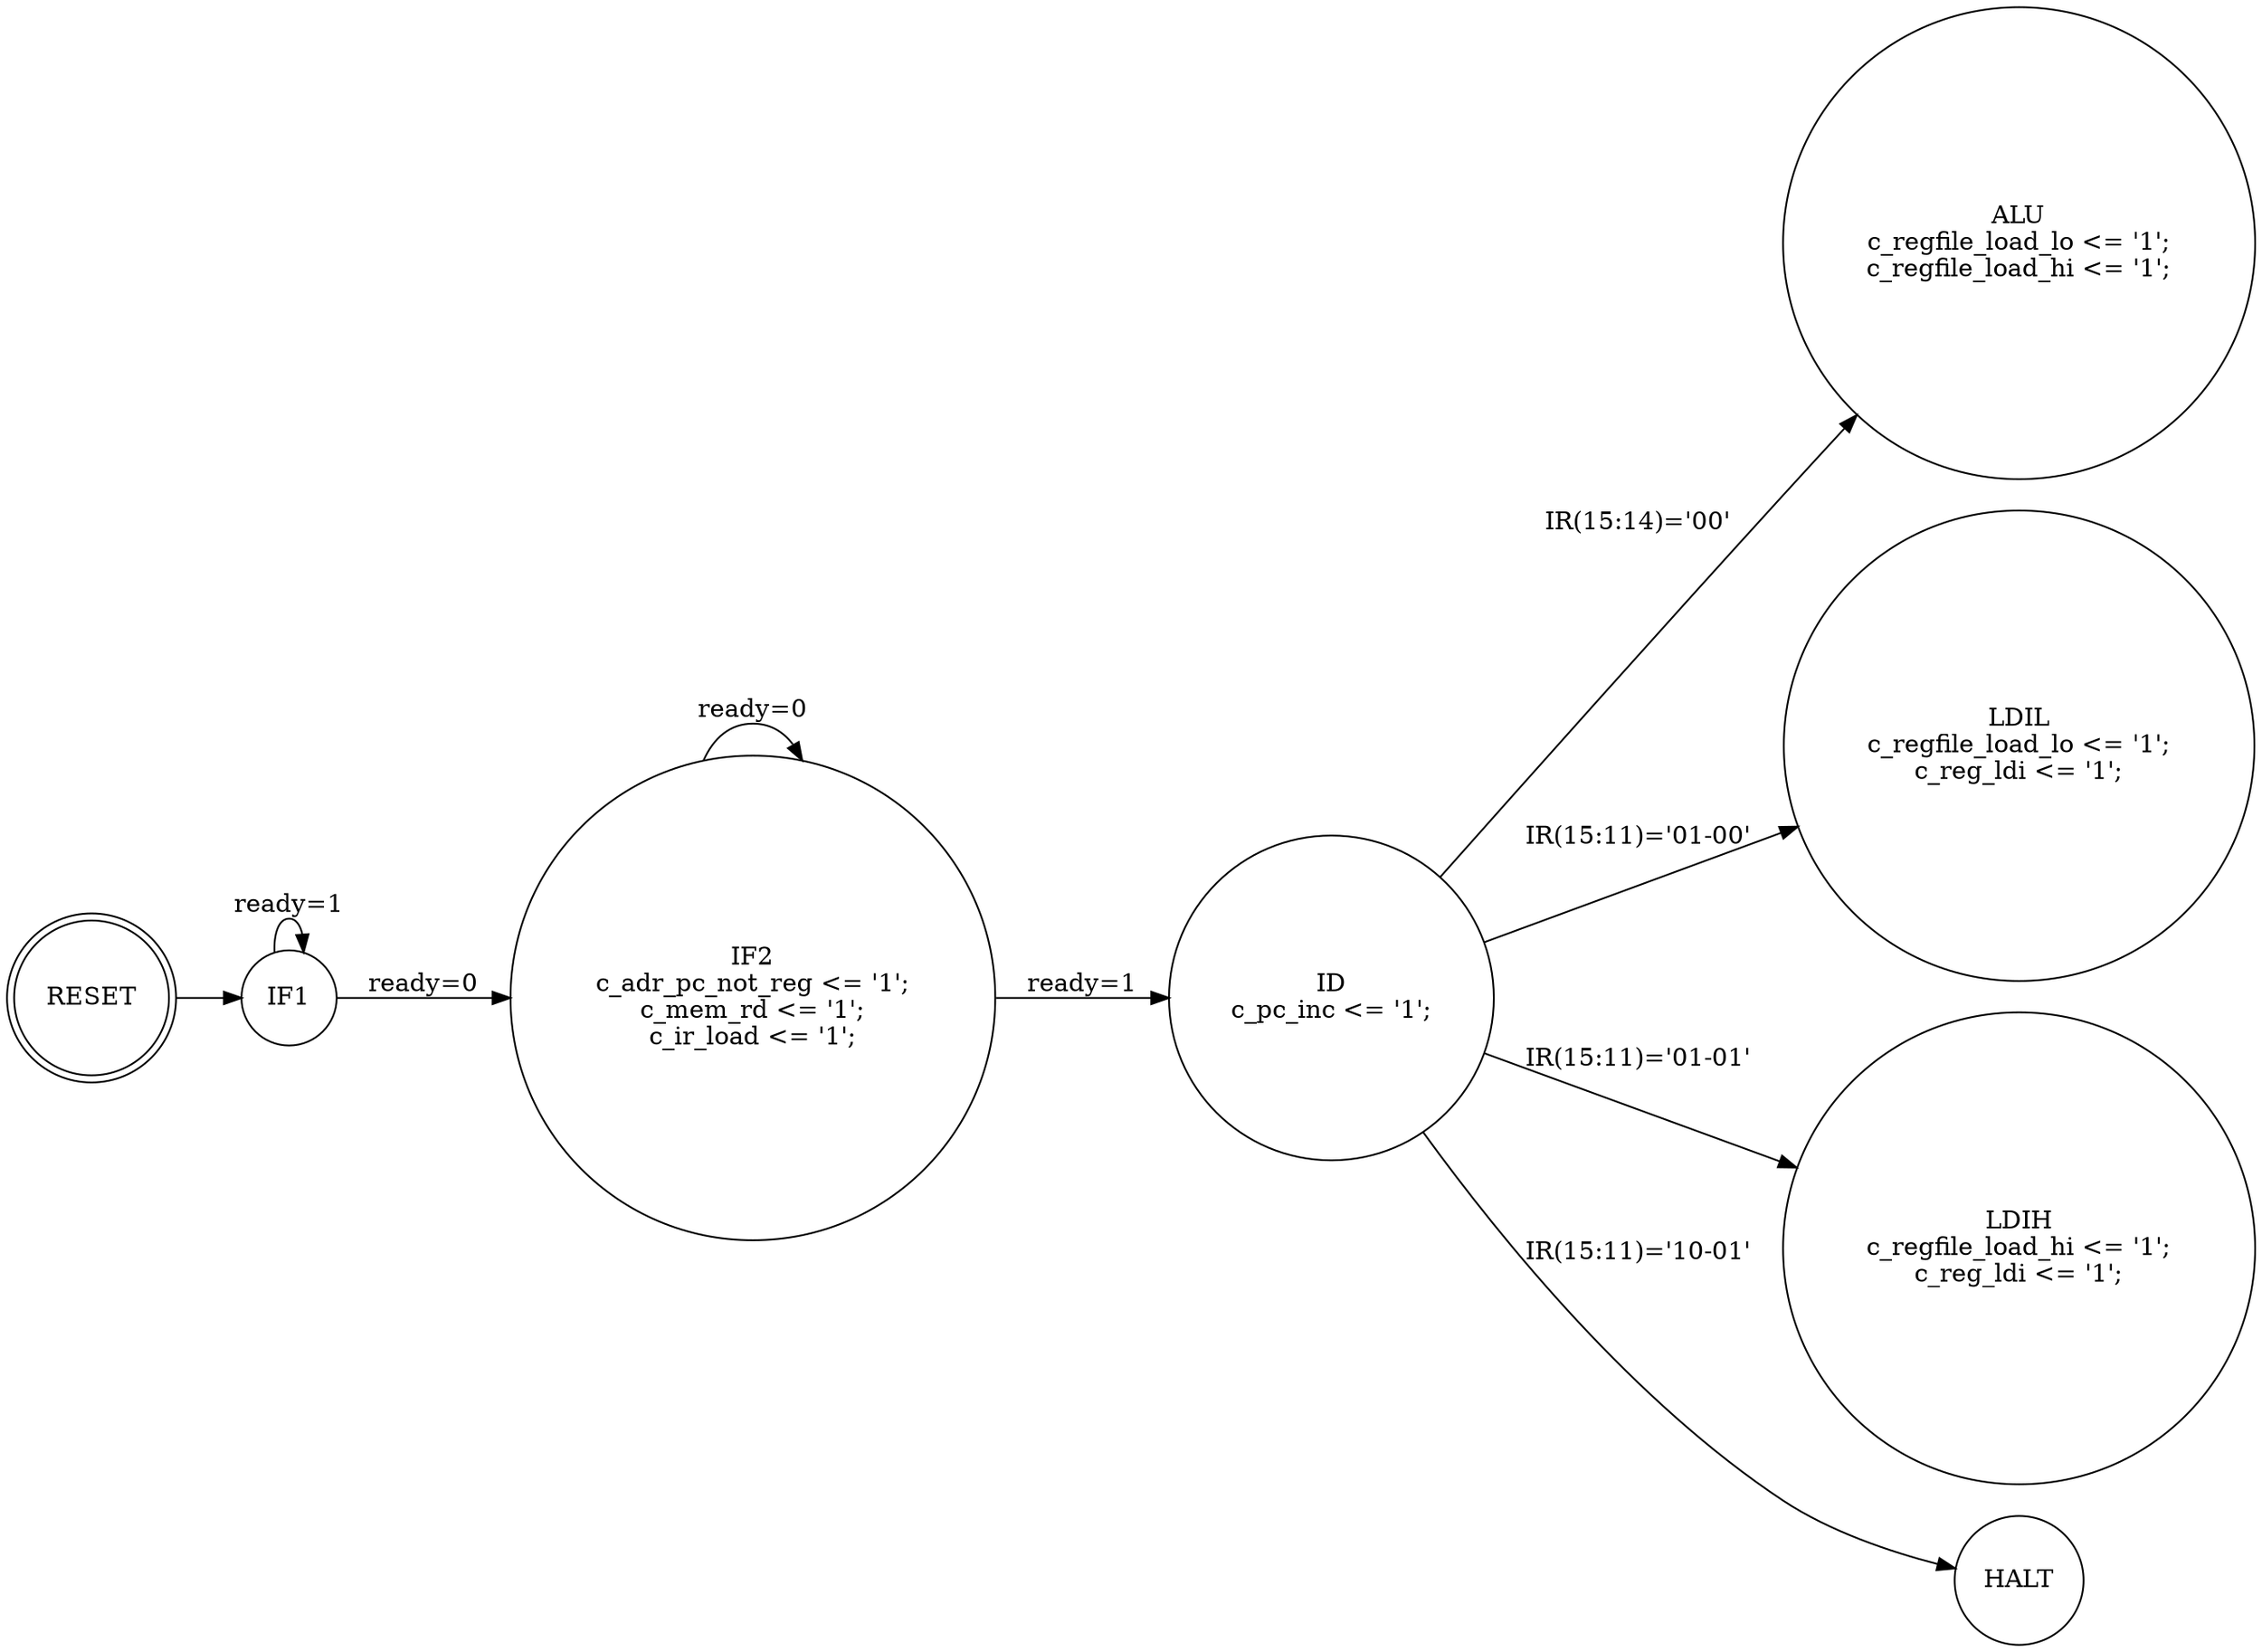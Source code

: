 digraph StateTransitionDiagram {
    rankdir=LR;  // Set the direction from left to right (LR)

    // Define the states
    reset [shape=doublecircle, label="RESET"];
    if1 [shape=circle, label="IF1"];
    if2 [shape=circle, label="IF2\nc_adr_pc_not_reg <= '1';\nc_mem_rd <= '1';\nc_ir_load <= '1';"];
    id [shape=circle, label="ID\nc_pc_inc <= '1';"];
    alu [shape=circle, label="ALU\nc_regfile_load_lo <= '1';\nc_regfile_load_hi <= '1';"];
    ldil [shape=circle, label="LDIL\nc_regfile_load_lo <= '1';\nc_reg_ldi <= '1';"];
    ldih [shape=circle, label="LDIH\nc_regfile_load_hi <= '1';\nc_reg_ldi <= '1';"];
    halt [shape=circle, label="HALT"];

    // Define the transitions
    reset -> if1 [label=""];
    if1 -> if1 [label="ready=1"];
    if1 -> if2 [label="ready=0"];
    if2 -> if2 [label="ready=0"];
    if2 -> id [label="ready=1"];
    id  -> alu [label="IR(15:14)='00'"];
    id  -> ldil [label="IR(15:11)='01-00'"];
    id  -> ldih [label="IR(15:11)='01-01'"];
    id  -> halt [label="IR(15:11)='10-01'"];
}